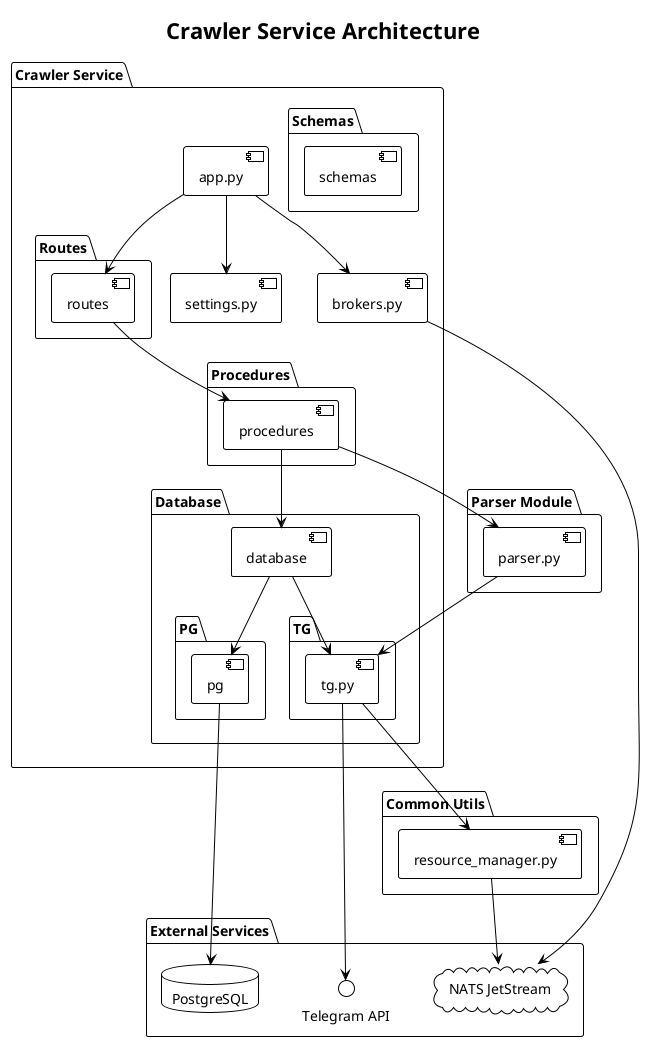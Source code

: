 @startuml
!theme plain
title Crawler Service Architecture

package "Crawler Service" {
    component App as "app.py"
    component Brokers as "brokers.py"
    component Settings as "settings.py"

    package "Routes" {
        component RoutesModule as "routes"
    }

    package "Procedures" {
        component ProceduresModule as "procedures"
    }

    package "Database" {
        component DatabaseModule as "database"
        package "PG" {
            component PGModule as "pg"
        }
        package "TG" {
            component TGModule as "tg.py"
        }
    }

    package "Schemas" {
        component SchemasModule as "schemas"
    }
}

package "External Services" {
    database PostgreSQL as "PostgreSQL"
    cloud NATS as "NATS JetStream"
    interface TelegramAPI as "Telegram API"
}

package "Common Utils" {
    component ResourceManager as "resource_manager.py"
}

package "Parser Module" {
    component Parser as "parser.py"
}

' Связи компонентов
App --> RoutesModule
App --> Brokers
App --> Settings
RoutesModule --> ProceduresModule
ProceduresModule --> DatabaseModule
DatabaseModule --> PGModule
DatabaseModule --> TGModule
TGModule --> TelegramAPI
TGModule --> ResourceManager
Parser --> TGModule
ProceduresModule --> Parser
PGModule --> PostgreSQL
ResourceManager --> NATS
Brokers --> NATS

@enduml
